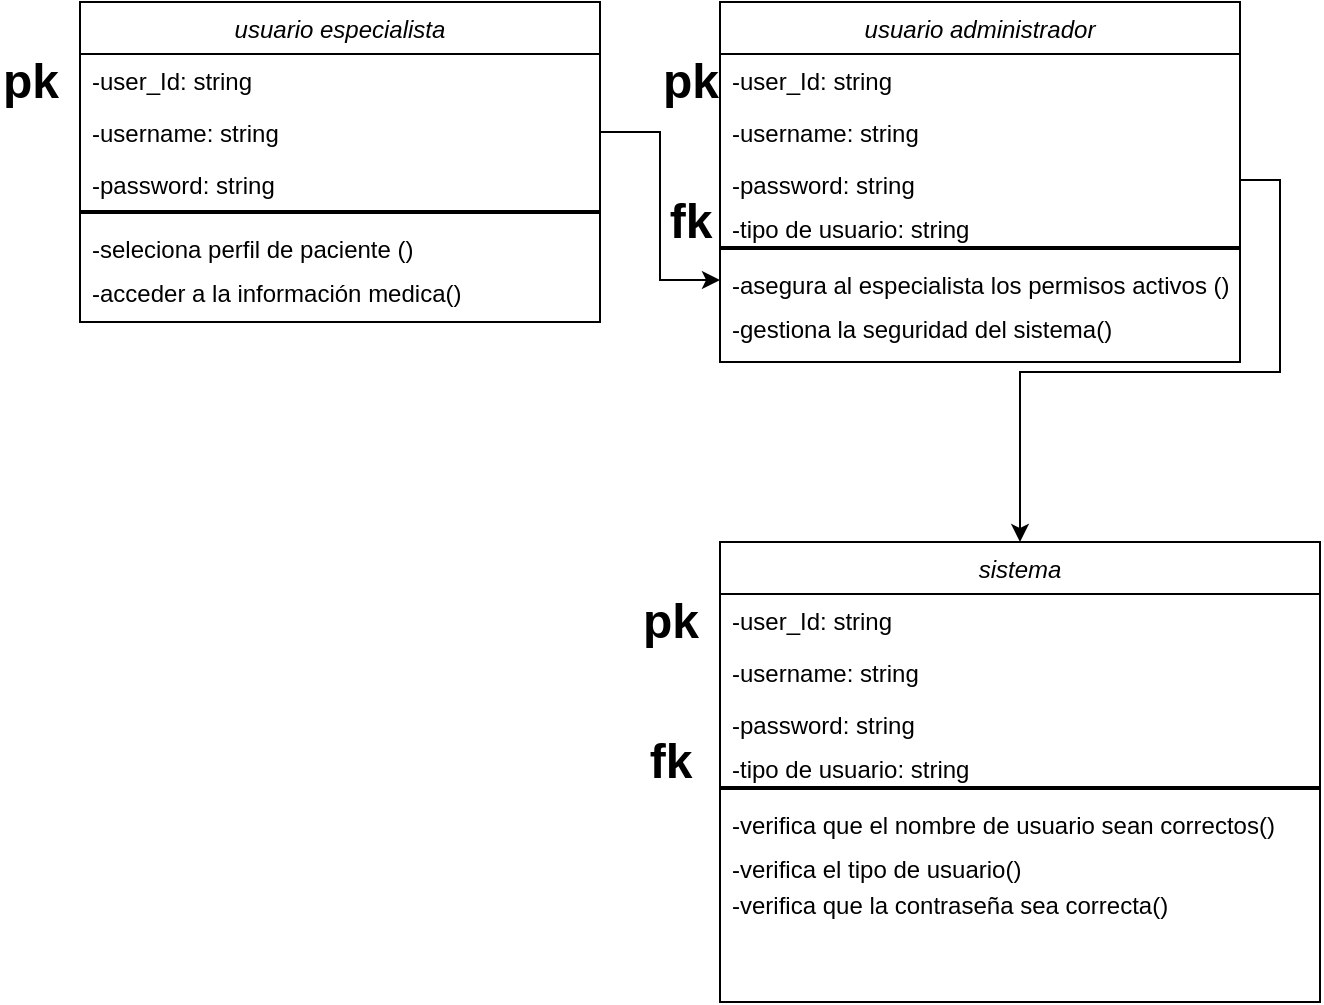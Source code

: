 <mxfile version="24.7.17" pages="3">
  <diagram id="C5RBs43oDa-KdzZeNtuy" name="inicio de sesión especialista ">
    <mxGraphModel dx="1327" dy="710" grid="1" gridSize="10" guides="1" tooltips="1" connect="1" arrows="1" fold="1" page="1" pageScale="1" pageWidth="827" pageHeight="1169" math="0" shadow="0">
      <root>
        <mxCell id="WIyWlLk6GJQsqaUBKTNV-0" />
        <mxCell id="WIyWlLk6GJQsqaUBKTNV-1" parent="WIyWlLk6GJQsqaUBKTNV-0" />
        <mxCell id="zkfFHV4jXpPFQw0GAbJ--0" value="usuario especialista" style="swimlane;fontStyle=2;align=center;verticalAlign=top;childLayout=stackLayout;horizontal=1;startSize=26;horizontalStack=0;resizeParent=1;resizeLast=0;collapsible=1;marginBottom=0;rounded=0;shadow=0;strokeWidth=1;" parent="WIyWlLk6GJQsqaUBKTNV-1" vertex="1">
          <mxGeometry x="40" y="80" width="260" height="160" as="geometry">
            <mxRectangle x="230" y="140" width="160" height="26" as="alternateBounds" />
          </mxGeometry>
        </mxCell>
        <mxCell id="zkfFHV4jXpPFQw0GAbJ--1" value="-user_Id: string" style="text;align=left;verticalAlign=top;spacingLeft=4;spacingRight=4;overflow=hidden;rotatable=0;points=[[0,0.5],[1,0.5]];portConstraint=eastwest;" parent="zkfFHV4jXpPFQw0GAbJ--0" vertex="1">
          <mxGeometry y="26" width="260" height="26" as="geometry" />
        </mxCell>
        <mxCell id="zkfFHV4jXpPFQw0GAbJ--2" value="-username: string" style="text;align=left;verticalAlign=top;spacingLeft=4;spacingRight=4;overflow=hidden;rotatable=0;points=[[0,0.5],[1,0.5]];portConstraint=eastwest;rounded=0;shadow=0;html=0;" parent="zkfFHV4jXpPFQw0GAbJ--0" vertex="1">
          <mxGeometry y="52" width="260" height="26" as="geometry" />
        </mxCell>
        <mxCell id="zkfFHV4jXpPFQw0GAbJ--3" value="-password: string&#xa;" style="text;align=left;verticalAlign=top;spacingLeft=4;spacingRight=4;overflow=hidden;rotatable=0;points=[[0,0.5],[1,0.5]];portConstraint=eastwest;rounded=0;shadow=0;html=0;" parent="zkfFHV4jXpPFQw0GAbJ--0" vertex="1">
          <mxGeometry y="78" width="260" height="22" as="geometry" />
        </mxCell>
        <mxCell id="-i4FbnbgderHUSiksHEI-3" value="" style="line;strokeWidth=2;html=1;" vertex="1" parent="zkfFHV4jXpPFQw0GAbJ--0">
          <mxGeometry y="100" width="260" height="10" as="geometry" />
        </mxCell>
        <mxCell id="-i4FbnbgderHUSiksHEI-0" value="-seleciona perfil de paciente ()" style="text;align=left;verticalAlign=top;spacingLeft=4;spacingRight=4;overflow=hidden;rotatable=0;points=[[0,0.5],[1,0.5]];portConstraint=eastwest;rounded=0;shadow=0;html=0;" vertex="1" parent="zkfFHV4jXpPFQw0GAbJ--0">
          <mxGeometry y="110" width="260" height="22" as="geometry" />
        </mxCell>
        <mxCell id="-i4FbnbgderHUSiksHEI-1" value="-acceder a la información medica()" style="text;align=left;verticalAlign=top;spacingLeft=4;spacingRight=4;overflow=hidden;rotatable=0;points=[[0,0.5],[1,0.5]];portConstraint=eastwest;rounded=0;shadow=0;html=0;" vertex="1" parent="zkfFHV4jXpPFQw0GAbJ--0">
          <mxGeometry y="132" width="260" height="22" as="geometry" />
        </mxCell>
        <mxCell id="-i4FbnbgderHUSiksHEI-5" value="usuario administrador" style="swimlane;fontStyle=2;align=center;verticalAlign=top;childLayout=stackLayout;horizontal=1;startSize=26;horizontalStack=0;resizeParent=1;resizeLast=0;collapsible=1;marginBottom=0;rounded=0;shadow=0;strokeWidth=1;" vertex="1" parent="WIyWlLk6GJQsqaUBKTNV-1">
          <mxGeometry x="360" y="80" width="260" height="180" as="geometry">
            <mxRectangle x="230" y="140" width="160" height="26" as="alternateBounds" />
          </mxGeometry>
        </mxCell>
        <mxCell id="-i4FbnbgderHUSiksHEI-6" value="-user_Id: string" style="text;align=left;verticalAlign=top;spacingLeft=4;spacingRight=4;overflow=hidden;rotatable=0;points=[[0,0.5],[1,0.5]];portConstraint=eastwest;" vertex="1" parent="-i4FbnbgderHUSiksHEI-5">
          <mxGeometry y="26" width="260" height="26" as="geometry" />
        </mxCell>
        <mxCell id="-i4FbnbgderHUSiksHEI-7" value="-username: string" style="text;align=left;verticalAlign=top;spacingLeft=4;spacingRight=4;overflow=hidden;rotatable=0;points=[[0,0.5],[1,0.5]];portConstraint=eastwest;rounded=0;shadow=0;html=0;" vertex="1" parent="-i4FbnbgderHUSiksHEI-5">
          <mxGeometry y="52" width="260" height="26" as="geometry" />
        </mxCell>
        <mxCell id="-i4FbnbgderHUSiksHEI-8" value="-password: string&#xa;" style="text;align=left;verticalAlign=top;spacingLeft=4;spacingRight=4;overflow=hidden;rotatable=0;points=[[0,0.5],[1,0.5]];portConstraint=eastwest;rounded=0;shadow=0;html=0;" vertex="1" parent="-i4FbnbgderHUSiksHEI-5">
          <mxGeometry y="78" width="260" height="22" as="geometry" />
        </mxCell>
        <mxCell id="-i4FbnbgderHUSiksHEI-11" value="-tipo de usuario: string" style="text;align=left;verticalAlign=top;spacingLeft=4;spacingRight=4;overflow=hidden;rotatable=0;points=[[0,0.5],[1,0.5]];portConstraint=eastwest;rounded=0;shadow=0;html=0;" vertex="1" parent="-i4FbnbgderHUSiksHEI-5">
          <mxGeometry y="100" width="260" height="18" as="geometry" />
        </mxCell>
        <mxCell id="-i4FbnbgderHUSiksHEI-14" value="" style="line;strokeWidth=2;html=1;" vertex="1" parent="-i4FbnbgderHUSiksHEI-5">
          <mxGeometry y="118" width="260" height="10" as="geometry" />
        </mxCell>
        <mxCell id="-i4FbnbgderHUSiksHEI-10" value="-asegura al especialista los permisos activos ()" style="text;align=left;verticalAlign=top;spacingLeft=4;spacingRight=4;overflow=hidden;rotatable=0;points=[[0,0.5],[1,0.5]];portConstraint=eastwest;rounded=0;shadow=0;html=0;" vertex="1" parent="-i4FbnbgderHUSiksHEI-5">
          <mxGeometry y="128" width="260" height="22" as="geometry" />
        </mxCell>
        <mxCell id="-i4FbnbgderHUSiksHEI-13" value="-gestiona la seguridad del sistema()" style="text;align=left;verticalAlign=top;spacingLeft=4;spacingRight=4;overflow=hidden;rotatable=0;points=[[0,0.5],[1,0.5]];portConstraint=eastwest;rounded=0;shadow=0;html=0;" vertex="1" parent="-i4FbnbgderHUSiksHEI-5">
          <mxGeometry y="150" width="260" height="18" as="geometry" />
        </mxCell>
        <mxCell id="-i4FbnbgderHUSiksHEI-15" style="edgeStyle=orthogonalEdgeStyle;rounded=0;orthogonalLoop=1;jettySize=auto;html=1;entryX=0;entryY=0.5;entryDx=0;entryDy=0;" edge="1" parent="WIyWlLk6GJQsqaUBKTNV-1" source="zkfFHV4jXpPFQw0GAbJ--2" target="-i4FbnbgderHUSiksHEI-10">
          <mxGeometry relative="1" as="geometry" />
        </mxCell>
        <mxCell id="-i4FbnbgderHUSiksHEI-16" value="sistema" style="swimlane;fontStyle=2;align=center;verticalAlign=top;childLayout=stackLayout;horizontal=1;startSize=26;horizontalStack=0;resizeParent=1;resizeLast=0;collapsible=1;marginBottom=0;rounded=0;shadow=0;strokeWidth=1;" vertex="1" parent="WIyWlLk6GJQsqaUBKTNV-1">
          <mxGeometry x="360" y="350" width="300" height="230" as="geometry">
            <mxRectangle x="230" y="140" width="160" height="26" as="alternateBounds" />
          </mxGeometry>
        </mxCell>
        <mxCell id="-i4FbnbgderHUSiksHEI-17" value="-user_Id: string" style="text;align=left;verticalAlign=top;spacingLeft=4;spacingRight=4;overflow=hidden;rotatable=0;points=[[0,0.5],[1,0.5]];portConstraint=eastwest;" vertex="1" parent="-i4FbnbgderHUSiksHEI-16">
          <mxGeometry y="26" width="300" height="26" as="geometry" />
        </mxCell>
        <mxCell id="-i4FbnbgderHUSiksHEI-18" value="-username: string" style="text;align=left;verticalAlign=top;spacingLeft=4;spacingRight=4;overflow=hidden;rotatable=0;points=[[0,0.5],[1,0.5]];portConstraint=eastwest;rounded=0;shadow=0;html=0;" vertex="1" parent="-i4FbnbgderHUSiksHEI-16">
          <mxGeometry y="52" width="300" height="26" as="geometry" />
        </mxCell>
        <mxCell id="-i4FbnbgderHUSiksHEI-19" value="-password: string&#xa;" style="text;align=left;verticalAlign=top;spacingLeft=4;spacingRight=4;overflow=hidden;rotatable=0;points=[[0,0.5],[1,0.5]];portConstraint=eastwest;rounded=0;shadow=0;html=0;" vertex="1" parent="-i4FbnbgderHUSiksHEI-16">
          <mxGeometry y="78" width="300" height="22" as="geometry" />
        </mxCell>
        <mxCell id="-i4FbnbgderHUSiksHEI-20" value="-tipo de usuario: string" style="text;align=left;verticalAlign=top;spacingLeft=4;spacingRight=4;overflow=hidden;rotatable=0;points=[[0,0.5],[1,0.5]];portConstraint=eastwest;rounded=0;shadow=0;html=0;" vertex="1" parent="-i4FbnbgderHUSiksHEI-16">
          <mxGeometry y="100" width="300" height="18" as="geometry" />
        </mxCell>
        <mxCell id="-i4FbnbgderHUSiksHEI-21" value="" style="line;strokeWidth=2;html=1;" vertex="1" parent="-i4FbnbgderHUSiksHEI-16">
          <mxGeometry y="118" width="300" height="10" as="geometry" />
        </mxCell>
        <mxCell id="-i4FbnbgderHUSiksHEI-22" value="-verifica que el nombre de usuario sean correctos()" style="text;align=left;verticalAlign=top;spacingLeft=4;spacingRight=4;overflow=hidden;rotatable=0;points=[[0,0.5],[1,0.5]];portConstraint=eastwest;rounded=0;shadow=0;html=0;" vertex="1" parent="-i4FbnbgderHUSiksHEI-16">
          <mxGeometry y="128" width="300" height="22" as="geometry" />
        </mxCell>
        <mxCell id="-i4FbnbgderHUSiksHEI-23" value="-verifica el tipo de usuario()" style="text;align=left;verticalAlign=top;spacingLeft=4;spacingRight=4;overflow=hidden;rotatable=0;points=[[0,0.5],[1,0.5]];portConstraint=eastwest;rounded=0;shadow=0;html=0;" vertex="1" parent="-i4FbnbgderHUSiksHEI-16">
          <mxGeometry y="150" width="300" height="18" as="geometry" />
        </mxCell>
        <mxCell id="-i4FbnbgderHUSiksHEI-24" value="-verifica que la contraseña sea correcta()" style="text;align=left;verticalAlign=top;spacingLeft=4;spacingRight=4;overflow=hidden;rotatable=0;points=[[0,0.5],[1,0.5]];portConstraint=eastwest;rounded=0;shadow=0;html=0;" vertex="1" parent="-i4FbnbgderHUSiksHEI-16">
          <mxGeometry y="168" width="300" height="18" as="geometry" />
        </mxCell>
        <mxCell id="-i4FbnbgderHUSiksHEI-25" style="edgeStyle=orthogonalEdgeStyle;rounded=0;orthogonalLoop=1;jettySize=auto;html=1;entryX=0.5;entryY=0;entryDx=0;entryDy=0;" edge="1" parent="WIyWlLk6GJQsqaUBKTNV-1" source="-i4FbnbgderHUSiksHEI-8" target="-i4FbnbgderHUSiksHEI-16">
          <mxGeometry relative="1" as="geometry" />
        </mxCell>
        <mxCell id="u1S-wM9OJWBP4ioAs7YO-0" value="pk" style="text;strokeColor=none;fillColor=none;html=1;fontSize=24;fontStyle=1;verticalAlign=middle;align=center;" vertex="1" parent="WIyWlLk6GJQsqaUBKTNV-1">
          <mxGeometry y="110" width="30" height="20" as="geometry" />
        </mxCell>
        <mxCell id="u1S-wM9OJWBP4ioAs7YO-1" value="pk" style="text;strokeColor=none;fillColor=none;html=1;fontSize=24;fontStyle=1;verticalAlign=middle;align=center;" vertex="1" parent="WIyWlLk6GJQsqaUBKTNV-1">
          <mxGeometry x="330" y="110" width="30" height="20" as="geometry" />
        </mxCell>
        <mxCell id="u1S-wM9OJWBP4ioAs7YO-2" value="pk" style="text;strokeColor=none;fillColor=none;html=1;fontSize=24;fontStyle=1;verticalAlign=middle;align=center;" vertex="1" parent="WIyWlLk6GJQsqaUBKTNV-1">
          <mxGeometry x="320" y="380" width="30" height="20" as="geometry" />
        </mxCell>
        <mxCell id="u1S-wM9OJWBP4ioAs7YO-3" value="fk" style="text;strokeColor=none;fillColor=none;html=1;fontSize=24;fontStyle=1;verticalAlign=middle;align=center;" vertex="1" parent="WIyWlLk6GJQsqaUBKTNV-1">
          <mxGeometry x="320" y="450" width="30" height="20" as="geometry" />
        </mxCell>
        <mxCell id="u1S-wM9OJWBP4ioAs7YO-4" value="fk" style="text;strokeColor=none;fillColor=none;html=1;fontSize=24;fontStyle=1;verticalAlign=middle;align=center;" vertex="1" parent="WIyWlLk6GJQsqaUBKTNV-1">
          <mxGeometry x="330" y="180" width="30" height="20" as="geometry" />
        </mxCell>
      </root>
    </mxGraphModel>
  </diagram>
  <diagram id="MqX2E_UcT40s-RfqSQ2B" name="inicio de sesión tutor">
    <mxGraphModel dx="746" dy="399" grid="1" gridSize="10" guides="1" tooltips="1" connect="1" arrows="1" fold="1" page="1" pageScale="1" pageWidth="827" pageHeight="1169" math="0" shadow="0">
      <root>
        <mxCell id="0" />
        <mxCell id="1" parent="0" />
        <mxCell id="96jzCgiF4ubMT3llDjHg-1" value="usuario tutor" style="swimlane;fontStyle=2;align=center;verticalAlign=top;childLayout=stackLayout;horizontal=1;startSize=26;horizontalStack=0;resizeParent=1;resizeLast=0;collapsible=1;marginBottom=0;rounded=0;shadow=0;strokeWidth=1;" vertex="1" parent="1">
          <mxGeometry x="40" y="80" width="280" height="180" as="geometry">
            <mxRectangle x="230" y="140" width="160" height="26" as="alternateBounds" />
          </mxGeometry>
        </mxCell>
        <mxCell id="96jzCgiF4ubMT3llDjHg-2" value="-user_Id: string" style="text;align=left;verticalAlign=top;spacingLeft=4;spacingRight=4;overflow=hidden;rotatable=0;points=[[0,0.5],[1,0.5]];portConstraint=eastwest;" vertex="1" parent="96jzCgiF4ubMT3llDjHg-1">
          <mxGeometry y="26" width="280" height="26" as="geometry" />
        </mxCell>
        <mxCell id="96jzCgiF4ubMT3llDjHg-3" value="-username: string" style="text;align=left;verticalAlign=top;spacingLeft=4;spacingRight=4;overflow=hidden;rotatable=0;points=[[0,0.5],[1,0.5]];portConstraint=eastwest;rounded=0;shadow=0;html=0;" vertex="1" parent="96jzCgiF4ubMT3llDjHg-1">
          <mxGeometry y="52" width="280" height="26" as="geometry" />
        </mxCell>
        <mxCell id="96jzCgiF4ubMT3llDjHg-4" value="-password: string&#xa;" style="text;align=left;verticalAlign=top;spacingLeft=4;spacingRight=4;overflow=hidden;rotatable=0;points=[[0,0.5],[1,0.5]];portConstraint=eastwest;rounded=0;shadow=0;html=0;" vertex="1" parent="96jzCgiF4ubMT3llDjHg-1">
          <mxGeometry y="78" width="280" height="22" as="geometry" />
        </mxCell>
        <mxCell id="96jzCgiF4ubMT3llDjHg-5" value="" style="line;strokeWidth=2;html=1;" vertex="1" parent="96jzCgiF4ubMT3llDjHg-1">
          <mxGeometry y="100" width="280" height="10" as="geometry" />
        </mxCell>
        <mxCell id="96jzCgiF4ubMT3llDjHg-6" value="-contesta el formulario de inicio de sesion ()" style="text;align=left;verticalAlign=top;spacingLeft=4;spacingRight=4;overflow=hidden;rotatable=0;points=[[0,0.5],[1,0.5]];portConstraint=eastwest;rounded=0;shadow=0;html=0;" vertex="1" parent="96jzCgiF4ubMT3llDjHg-1">
          <mxGeometry y="110" width="280" height="22" as="geometry" />
        </mxCell>
        <mxCell id="96jzCgiF4ubMT3llDjHg-7" value="-ver el historial del medico()" style="text;align=left;verticalAlign=top;spacingLeft=4;spacingRight=4;overflow=hidden;rotatable=0;points=[[0,0.5],[1,0.5]];portConstraint=eastwest;rounded=0;shadow=0;html=0;" vertex="1" parent="96jzCgiF4ubMT3llDjHg-1">
          <mxGeometry y="132" width="280" height="22" as="geometry" />
        </mxCell>
        <mxCell id="96jzCgiF4ubMT3llDjHg-8" value="-notificaciones sobre el estado del paciente() " style="text;align=left;verticalAlign=top;spacingLeft=4;spacingRight=4;overflow=hidden;rotatable=0;points=[[0,0.5],[1,0.5]];portConstraint=eastwest;rounded=0;shadow=0;html=0;" vertex="1" parent="96jzCgiF4ubMT3llDjHg-1">
          <mxGeometry y="154" width="280" height="22" as="geometry" />
        </mxCell>
        <mxCell id="96jzCgiF4ubMT3llDjHg-9" value="usuario administrador" style="swimlane;fontStyle=2;align=center;verticalAlign=top;childLayout=stackLayout;horizontal=1;startSize=26;horizontalStack=0;resizeParent=1;resizeLast=0;collapsible=1;marginBottom=0;rounded=0;shadow=0;strokeWidth=1;" vertex="1" parent="1">
          <mxGeometry x="440" y="80" width="320" height="180" as="geometry">
            <mxRectangle x="230" y="140" width="160" height="26" as="alternateBounds" />
          </mxGeometry>
        </mxCell>
        <mxCell id="96jzCgiF4ubMT3llDjHg-10" value="-user_Id: string" style="text;align=left;verticalAlign=top;spacingLeft=4;spacingRight=4;overflow=hidden;rotatable=0;points=[[0,0.5],[1,0.5]];portConstraint=eastwest;" vertex="1" parent="96jzCgiF4ubMT3llDjHg-9">
          <mxGeometry y="26" width="320" height="26" as="geometry" />
        </mxCell>
        <mxCell id="96jzCgiF4ubMT3llDjHg-11" value="-username: string" style="text;align=left;verticalAlign=top;spacingLeft=4;spacingRight=4;overflow=hidden;rotatable=0;points=[[0,0.5],[1,0.5]];portConstraint=eastwest;rounded=0;shadow=0;html=0;" vertex="1" parent="96jzCgiF4ubMT3llDjHg-9">
          <mxGeometry y="52" width="320" height="26" as="geometry" />
        </mxCell>
        <mxCell id="96jzCgiF4ubMT3llDjHg-12" value="-password: string&#xa;" style="text;align=left;verticalAlign=top;spacingLeft=4;spacingRight=4;overflow=hidden;rotatable=0;points=[[0,0.5],[1,0.5]];portConstraint=eastwest;rounded=0;shadow=0;html=0;" vertex="1" parent="96jzCgiF4ubMT3llDjHg-9">
          <mxGeometry y="78" width="320" height="22" as="geometry" />
        </mxCell>
        <mxCell id="96jzCgiF4ubMT3llDjHg-13" value="" style="line;strokeWidth=2;html=1;" vertex="1" parent="96jzCgiF4ubMT3llDjHg-9">
          <mxGeometry y="100" width="320" height="10" as="geometry" />
        </mxCell>
        <mxCell id="96jzCgiF4ubMT3llDjHg-14" value="-se asegura que el tutor tenga los permisos()" style="text;align=left;verticalAlign=top;spacingLeft=4;spacingRight=4;overflow=hidden;rotatable=0;points=[[0,0.5],[1,0.5]];portConstraint=eastwest;rounded=0;shadow=0;html=0;" vertex="1" parent="96jzCgiF4ubMT3llDjHg-9">
          <mxGeometry y="110" width="320" height="22" as="geometry" />
        </mxCell>
        <mxCell id="96jzCgiF4ubMT3llDjHg-15" value="-si la informacion es correcta concede acceso al tutor()" style="text;align=left;verticalAlign=top;spacingLeft=4;spacingRight=4;overflow=hidden;rotatable=0;points=[[0,0.5],[1,0.5]];portConstraint=eastwest;rounded=0;shadow=0;html=0;" vertex="1" parent="96jzCgiF4ubMT3llDjHg-9">
          <mxGeometry y="132" width="320" height="22" as="geometry" />
        </mxCell>
        <mxCell id="96jzCgiF4ubMT3llDjHg-17" style="edgeStyle=orthogonalEdgeStyle;rounded=0;orthogonalLoop=1;jettySize=auto;html=1;" edge="1" parent="1" source="96jzCgiF4ubMT3llDjHg-4" target="96jzCgiF4ubMT3llDjHg-14">
          <mxGeometry relative="1" as="geometry" />
        </mxCell>
        <mxCell id="R4rYjvzX85mhH2jbnK50-1" value="pk" style="text;strokeColor=none;fillColor=none;html=1;fontSize=24;fontStyle=1;verticalAlign=middle;align=center;" vertex="1" parent="1">
          <mxGeometry x="10" y="110" width="30" height="20" as="geometry" />
        </mxCell>
        <mxCell id="R4rYjvzX85mhH2jbnK50-2" value="pk" style="text;strokeColor=none;fillColor=none;html=1;fontSize=24;fontStyle=1;verticalAlign=middle;align=center;" vertex="1" parent="1">
          <mxGeometry x="410" y="110" width="30" height="20" as="geometry" />
        </mxCell>
      </root>
    </mxGraphModel>
  </diagram>
  <diagram id="PF8j9oFq3wZhWppToQVM" name="inicio de sesión paciente">
    <mxGraphModel dx="1706" dy="913" grid="1" gridSize="10" guides="1" tooltips="1" connect="1" arrows="1" fold="1" page="1" pageScale="1" pageWidth="827" pageHeight="1169" math="0" shadow="0">
      <root>
        <mxCell id="0" />
        <mxCell id="1" parent="0" />
        <mxCell id="saNehNlc9YBEXk3STFtI-1" value="usuario paciente" style="swimlane;fontStyle=2;align=center;verticalAlign=top;childLayout=stackLayout;horizontal=1;startSize=26;horizontalStack=0;resizeParent=1;resizeLast=0;collapsible=1;marginBottom=0;rounded=0;shadow=0;strokeWidth=1;" vertex="1" parent="1">
          <mxGeometry x="40" y="80" width="280" height="216" as="geometry">
            <mxRectangle x="230" y="140" width="160" height="26" as="alternateBounds" />
          </mxGeometry>
        </mxCell>
        <mxCell id="saNehNlc9YBEXk3STFtI-2" value="-user_Id: string" style="text;align=left;verticalAlign=top;spacingLeft=4;spacingRight=4;overflow=hidden;rotatable=0;points=[[0,0.5],[1,0.5]];portConstraint=eastwest;" vertex="1" parent="saNehNlc9YBEXk3STFtI-1">
          <mxGeometry y="26" width="280" height="26" as="geometry" />
        </mxCell>
        <mxCell id="saNehNlc9YBEXk3STFtI-3" value="-username: string" style="text;align=left;verticalAlign=top;spacingLeft=4;spacingRight=4;overflow=hidden;rotatable=0;points=[[0,0.5],[1,0.5]];portConstraint=eastwest;rounded=0;shadow=0;html=0;" vertex="1" parent="saNehNlc9YBEXk3STFtI-1">
          <mxGeometry y="52" width="280" height="26" as="geometry" />
        </mxCell>
        <mxCell id="saNehNlc9YBEXk3STFtI-4" value="-password: string&#xa;" style="text;align=left;verticalAlign=top;spacingLeft=4;spacingRight=4;overflow=hidden;rotatable=0;points=[[0,0.5],[1,0.5]];portConstraint=eastwest;rounded=0;shadow=0;html=0;" vertex="1" parent="saNehNlc9YBEXk3STFtI-1">
          <mxGeometry y="78" width="280" height="22" as="geometry" />
        </mxCell>
        <mxCell id="saNehNlc9YBEXk3STFtI-5" value="" style="line;strokeWidth=2;html=1;" vertex="1" parent="saNehNlc9YBEXk3STFtI-1">
          <mxGeometry y="100" width="280" height="10" as="geometry" />
        </mxCell>
        <mxCell id="saNehNlc9YBEXk3STFtI-6" value="-programar citas()" style="text;align=left;verticalAlign=top;spacingLeft=4;spacingRight=4;overflow=hidden;rotatable=0;points=[[0,0.5],[1,0.5]];portConstraint=eastwest;rounded=0;shadow=0;html=0;" vertex="1" parent="saNehNlc9YBEXk3STFtI-1">
          <mxGeometry y="110" width="280" height="22" as="geometry" />
        </mxCell>
        <mxCell id="saNehNlc9YBEXk3STFtI-7" value="-cancelar o reprogramar()" style="text;align=left;verticalAlign=top;spacingLeft=4;spacingRight=4;overflow=hidden;rotatable=0;points=[[0,0.5],[1,0.5]];portConstraint=eastwest;rounded=0;shadow=0;html=0;" vertex="1" parent="saNehNlc9YBEXk3STFtI-1">
          <mxGeometry y="132" width="280" height="22" as="geometry" />
        </mxCell>
        <mxCell id="saNehNlc9YBEXk3STFtI-8" value="-notificaciones sobre el progreso de su estado() " style="text;align=left;verticalAlign=top;spacingLeft=4;spacingRight=4;overflow=hidden;rotatable=0;points=[[0,0.5],[1,0.5]];portConstraint=eastwest;rounded=0;shadow=0;html=0;" vertex="1" parent="saNehNlc9YBEXk3STFtI-1">
          <mxGeometry y="154" width="280" height="22" as="geometry" />
        </mxCell>
        <mxCell id="saNehNlc9YBEXk3STFtI-9" value="usuario tutor" style="swimlane;fontStyle=2;align=center;verticalAlign=top;childLayout=stackLayout;horizontal=1;startSize=26;horizontalStack=0;resizeParent=1;resizeLast=0;collapsible=1;marginBottom=0;rounded=0;shadow=0;strokeWidth=1;" vertex="1" parent="1">
          <mxGeometry x="400" y="80" width="290" height="220" as="geometry">
            <mxRectangle x="230" y="140" width="160" height="26" as="alternateBounds" />
          </mxGeometry>
        </mxCell>
        <mxCell id="saNehNlc9YBEXk3STFtI-10" value="-user_Id: string" style="text;align=left;verticalAlign=top;spacingLeft=4;spacingRight=4;overflow=hidden;rotatable=0;points=[[0,0.5],[1,0.5]];portConstraint=eastwest;" vertex="1" parent="saNehNlc9YBEXk3STFtI-9">
          <mxGeometry y="26" width="290" height="26" as="geometry" />
        </mxCell>
        <mxCell id="saNehNlc9YBEXk3STFtI-11" value="-username: string" style="text;align=left;verticalAlign=top;spacingLeft=4;spacingRight=4;overflow=hidden;rotatable=0;points=[[0,0.5],[1,0.5]];portConstraint=eastwest;rounded=0;shadow=0;html=0;" vertex="1" parent="saNehNlc9YBEXk3STFtI-9">
          <mxGeometry y="52" width="290" height="26" as="geometry" />
        </mxCell>
        <mxCell id="saNehNlc9YBEXk3STFtI-12" value="-password: string&#xa;" style="text;align=left;verticalAlign=top;spacingLeft=4;spacingRight=4;overflow=hidden;rotatable=0;points=[[0,0.5],[1,0.5]];portConstraint=eastwest;rounded=0;shadow=0;html=0;" vertex="1" parent="saNehNlc9YBEXk3STFtI-9">
          <mxGeometry y="78" width="290" height="22" as="geometry" />
        </mxCell>
        <mxCell id="saNehNlc9YBEXk3STFtI-14" value="-id_tipo de usuario:string" style="text;align=left;verticalAlign=top;spacingLeft=4;spacingRight=4;overflow=hidden;rotatable=0;points=[[0,0.5],[1,0.5]];portConstraint=eastwest;rounded=0;shadow=0;html=0;" vertex="1" parent="saNehNlc9YBEXk3STFtI-9">
          <mxGeometry y="100" width="290" height="22" as="geometry" />
        </mxCell>
        <mxCell id="IlrQYyyGNDSRZZo_wbxs-4" value="" style="line;strokeWidth=2;html=1;" vertex="1" parent="saNehNlc9YBEXk3STFtI-9">
          <mxGeometry y="122" width="290" height="10" as="geometry" />
        </mxCell>
        <mxCell id="saNehNlc9YBEXk3STFtI-15" value="-supervisa el acceso y y control del sistema()" style="text;align=left;verticalAlign=top;spacingLeft=4;spacingRight=4;overflow=hidden;rotatable=0;points=[[0,0.5],[1,0.5]];portConstraint=eastwest;rounded=0;shadow=0;html=0;" vertex="1" parent="saNehNlc9YBEXk3STFtI-9">
          <mxGeometry y="132" width="290" height="22" as="geometry" />
        </mxCell>
        <mxCell id="IlrQYyyGNDSRZZo_wbxs-3" value="-que sus permisos esten correctos()" style="text;align=left;verticalAlign=top;spacingLeft=4;spacingRight=4;overflow=hidden;rotatable=0;points=[[0,0.5],[1,0.5]];portConstraint=eastwest;rounded=0;shadow=0;html=0;" vertex="1" parent="saNehNlc9YBEXk3STFtI-9">
          <mxGeometry y="154" width="290" height="22" as="geometry" />
        </mxCell>
        <mxCell id="saNehNlc9YBEXk3STFtI-17" value="pk" style="text;strokeColor=none;fillColor=none;html=1;fontSize=24;fontStyle=1;verticalAlign=middle;align=center;" vertex="1" parent="1">
          <mxGeometry x="10" y="110" width="30" height="20" as="geometry" />
        </mxCell>
        <mxCell id="IlrQYyyGNDSRZZo_wbxs-1" value="pk" style="text;strokeColor=none;fillColor=none;html=1;fontSize=24;fontStyle=1;verticalAlign=middle;align=center;" vertex="1" parent="1">
          <mxGeometry x="360" y="110" width="30" height="20" as="geometry" />
        </mxCell>
        <mxCell id="IlrQYyyGNDSRZZo_wbxs-2" style="edgeStyle=orthogonalEdgeStyle;rounded=0;orthogonalLoop=1;jettySize=auto;html=1;entryX=0.5;entryY=0;entryDx=0;entryDy=0;" edge="1" parent="1" source="saNehNlc9YBEXk3STFtI-6" target="saNehNlc9YBEXk3STFtI-9">
          <mxGeometry relative="1" as="geometry" />
        </mxCell>
        <mxCell id="IlrQYyyGNDSRZZo_wbxs-5" value="fk" style="text;strokeColor=none;fillColor=none;html=1;fontSize=24;fontStyle=1;verticalAlign=middle;align=center;" vertex="1" parent="1">
          <mxGeometry x="370" y="190" width="30" height="20" as="geometry" />
        </mxCell>
      </root>
    </mxGraphModel>
  </diagram>
</mxfile>
